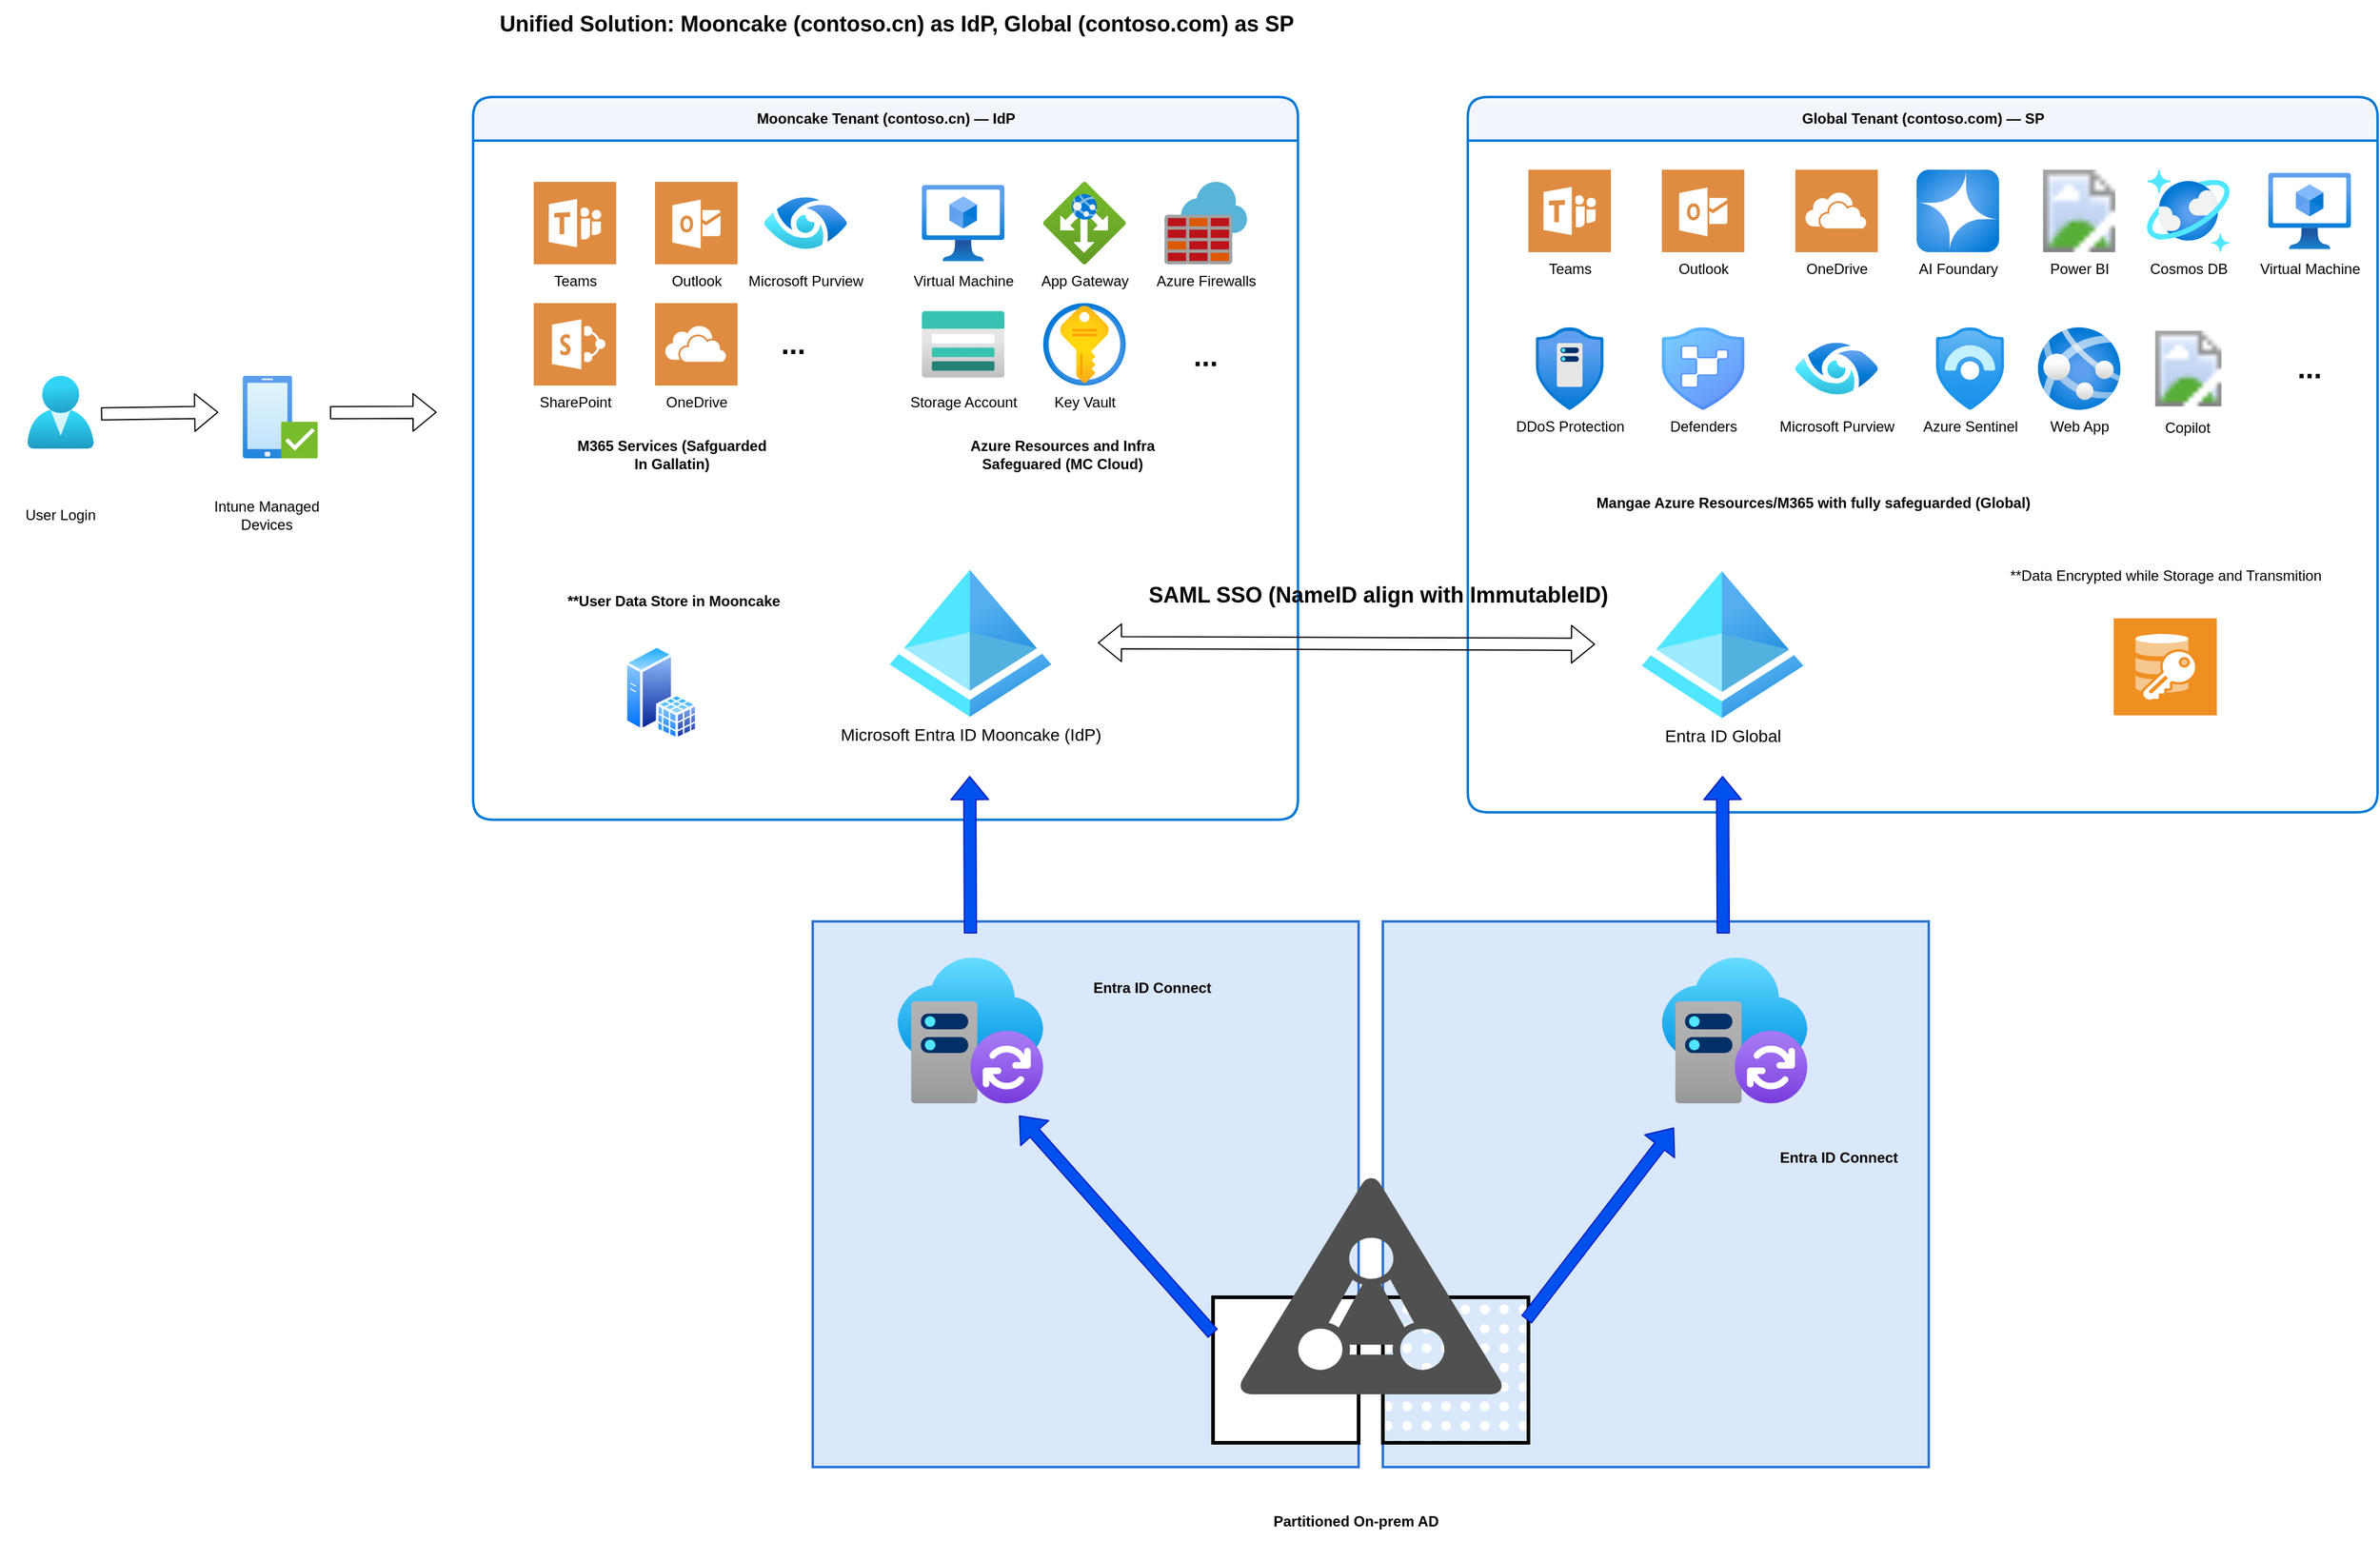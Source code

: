 <mxfile>
    <diagram name="Upstream Account View (MC as IdP)" id="upstream-view-1">
        <mxGraphModel dx="3956" dy="561" grid="1" gridSize="10" guides="1" tooltips="1" connect="1" arrows="1" fold="1" page="1" pageScale="1" pageWidth="1800" pageHeight="1000" math="0" shadow="0">
            <root>
                <mxCell id="0"/>
                <mxCell id="1" parent="0"/>
                <mxCell id="52" value="" style="whiteSpace=wrap;html=1;aspect=fixed;spacing=6;strokeWidth=2;fillColor=#dae8fc;strokeColor=light-dark(#2a71d5, #5c79a3);" vertex="1" parent="1">
                    <mxGeometry x="1090" y="820" width="450" height="450" as="geometry"/>
                </mxCell>
                <mxCell id="50" value="" style="whiteSpace=wrap;html=1;aspect=fixed;spacing=6;strokeWidth=2;fillColor=#dae8fc;strokeColor=light-dark(#2a71d5, #5c79a3);" vertex="1" parent="1">
                    <mxGeometry x="620" y="820" width="450" height="450" as="geometry"/>
                </mxCell>
                <mxCell id="39" value="" style="whiteSpace=wrap;html=1;aspect=fixed;spacing=6;labelBorderColor=default;strokeWidth=3;strokeColor=default;gradientColor=none;fillStyle=dots;glass=0;rounded=0;shadow=0;" vertex="1" parent="1">
                    <mxGeometry x="1090" y="1130" width="120" height="120" as="geometry"/>
                </mxCell>
                <mxCell id="38" value="" style="whiteSpace=wrap;html=1;aspect=fixed;spacing=6;strokeWidth=3;" vertex="1" parent="1">
                    <mxGeometry x="950" y="1130" width="120" height="120" as="geometry"/>
                </mxCell>
                <mxCell id="title" value="Unified Solution: Mooncake (contoso.cn) as IdP, Global (contoso.com) as SP" style="text;whiteSpace=wrap;html=1;align=left;verticalAlign=middle;fontSize=18;fontStyle=1;strokeColor=none;fillColor=none;" parent="1" vertex="1">
                    <mxGeometry x="360" y="60" width="1480" height="40" as="geometry"/>
                </mxCell>
                <mxCell id="user" value="" style="aspect=fixed;html=1;points=[];align=center;image;fontSize=14;image=img/lib/azure2/identity/Users.svg;" vertex="1" parent="1">
                    <mxGeometry x="-30" y="370" width="60" height="60" as="geometry"/>
                </mxCell>
                <mxCell id="user-label" value="User Login" style="text;whiteSpace=wrap;html=1;align=center;verticalAlign=middle;fontSize=12;" vertex="1" parent="1">
                    <mxGeometry x="-50" y="470" width="100" height="30" as="geometry"/>
                </mxCell>
                <mxCell id="mc-group" value="Mooncake Tenant (contoso.cn) — IdP" style="swimlane;rounded=1;html=1;horizontal=1;startSize=36;fillColor=#F2F6FC;strokeColor=#0078D4;strokeWidth=2;fontStyle=1" parent="1" vertex="1">
                    <mxGeometry x="340" y="140" width="680" height="596.11" as="geometry"/>
                </mxCell>
                <mxCell id="mc-vm" value="Virtual Machine" style="aspect=fixed;html=1;align=center;image;fontSize=12;image=img/lib/azure2/compute/Virtual_Machines_Classic.svg;points=[];" vertex="1" parent="mc-group">
                    <mxGeometry x="370" y="70" width="68" height="68" as="geometry"/>
                </mxCell>
                <mxCell id="mc-appgw" value="App Gateway" style="aspect=fixed;html=1;points=[];align=center;image;fontSize=12;image=img/lib/azure2/networking/Application_Gateways.svg;" vertex="1" parent="mc-group">
                    <mxGeometry x="470" y="70" width="68" height="68" as="geometry"/>
                </mxCell>
                <mxCell id="mc-sql" value="Azure Firewalls" style="aspect=fixed;html=1;align=center;image;fontSize=12;image=img/lib/mscae/Azure_Firewall.svg;sketch=0;points=[];" vertex="1" parent="mc-group">
                    <mxGeometry x="570" y="70" width="68" height="68" as="geometry"/>
                </mxCell>
                <mxCell id="mc-storage" value="Storage Account" style="aspect=fixed;html=1;points=[];align=center;image;fontSize=12;image=img/lib/azure2/storage/Storage_Accounts.svg;" vertex="1" parent="mc-group">
                    <mxGeometry x="370" y="170" width="68" height="68" as="geometry"/>
                </mxCell>
                <mxCell id="mc-keyvault" value="Key Vault" style="aspect=fixed;html=1;points=[];align=center;image;fontSize=12;image=img/lib/azure2/security/Key_Vaults.svg;" vertex="1" parent="mc-group">
                    <mxGeometry x="470" y="170" width="68" height="68" as="geometry"/>
                </mxCell>
                <mxCell id="mc-azure-label" value="Azure Resources and Infra Safeguared (MC Cloud)" style="text;whiteSpace=wrap;html=1;align=center;verticalAlign=middle;fontSize=12;fontStyle=1;" vertex="1" parent="mc-group">
                    <mxGeometry x="402" y="280" width="168" height="30" as="geometry"/>
                </mxCell>
                <mxCell id="4" value="..." style="text;whiteSpace=wrap;html=1;align=center;verticalAlign=middle;fontSize=24;fontStyle=1;" vertex="1" parent="mc-group">
                    <mxGeometry x="570" y="180" width="68" height="68" as="geometry"/>
                </mxCell>
                <mxCell id="mc-teams" value="Teams" style="aspect=fixed;html=1;align=center;image;fontSize=12;image=img/lib/microsoft_office_365/Microsoft_Teams.svg;sketch=0;pointerEvents=1;shadow=0;dashed=0;strokeColor=none;fillColor=#DF8C42;labelPosition=center;outlineConnect=0;shape=mxgraph.veeam2.microsoft_teams;" vertex="1" parent="mc-group">
                    <mxGeometry x="50" y="70" width="68" height="68" as="geometry"/>
                </mxCell>
                <mxCell id="mc-outlook" value="Outlook" style="aspect=fixed;html=1;align=center;image;fontSize=12;image=img/lib/microsoft_office_365/Microsoft_Outlook.svg;sketch=0;pointerEvents=1;shadow=0;dashed=0;strokeColor=none;fillColor=#DF8C42;labelPosition=center;outlineConnect=0;shape=mxgraph.veeam2.microsoft_outlook;" vertex="1" parent="mc-group">
                    <mxGeometry x="150" y="70" width="68" height="68" as="geometry"/>
                </mxCell>
                <mxCell id="mc-sharepoint" value="SharePoint" style="aspect=fixed;html=1;align=center;image;fontSize=12;image=img/lib/microsoft_office_365/Microsoft_SharePoint_Online.svg;sketch=0;pointerEvents=1;shadow=0;dashed=0;strokeColor=none;fillColor=#DF8C42;labelPosition=center;outlineConnect=0;shape=mxgraph.veeam2.microsoft_sharepoint;" vertex="1" parent="mc-group">
                    <mxGeometry x="50" y="170" width="68" height="68" as="geometry"/>
                </mxCell>
                <mxCell id="mc-onedrive" value="OneDrive" style="aspect=fixed;html=1;align=center;image;fontSize=12;image=img/lib/microsoft_office_365/Microsoft_OneDrive_for_Business.svg;sketch=0;pointerEvents=1;shadow=0;dashed=0;strokeColor=none;fillColor=#DF8C42;labelPosition=center;outlineConnect=0;shape=mxgraph.veeam2.microsoft_onedrive;" vertex="1" parent="mc-group">
                    <mxGeometry x="150" y="170" width="68" height="68" as="geometry"/>
                </mxCell>
                <mxCell id="mc-m365-label" value="M365 Services (Safguarded In Gallatin)" style="text;whiteSpace=wrap;html=1;align=center;verticalAlign=middle;fontSize=12;fontStyle=1;" vertex="1" parent="mc-group">
                    <mxGeometry x="80" y="280" width="168" height="30" as="geometry"/>
                </mxCell>
                <mxCell id="25" value="..." style="text;whiteSpace=wrap;html=1;align=center;verticalAlign=middle;fontSize=24;fontStyle=1;" vertex="1" parent="mc-group">
                    <mxGeometry x="230" y="170" width="68" height="68" as="geometry"/>
                </mxCell>
                <mxCell id="30" value="Microsoft Purview" style="aspect=fixed;html=1;align=center;image;fontSize=12;image=img/lib/azure2/databases/Azure_Purview_Accounts.svg;points=[];" vertex="1" parent="mc-group">
                    <mxGeometry x="240" y="70" width="68" height="68" as="geometry"/>
                </mxCell>
                <mxCell id="gl-group" value="Global Tenant (contoso.com) — SP" style="swimlane;rounded=1;html=1;horizontal=1;startSize=36;fillColor=#F2F6FC;strokeColor=#0078D4;strokeWidth=2;" parent="1" vertex="1">
                    <mxGeometry x="1160" y="140" width="750" height="590" as="geometry"/>
                </mxCell>
                <mxCell id="gl-webapp" value="Web App" style="aspect=fixed;html=1;points=[];align=center;image;fontSize=12;image=img/lib/azure2/app_services/App_Services.svg;" vertex="1" parent="gl-group">
                    <mxGeometry x="470" y="190" width="68" height="68" as="geometry"/>
                </mxCell>
                <mxCell id="gl-cosmosdb" value="Cosmos DB" style="aspect=fixed;html=1;points=[];align=center;image;fontSize=12;image=img/lib/azure2/databases/Azure_Cosmos_DB.svg;" vertex="1" parent="gl-group">
                    <mxGeometry x="560" y="60" width="68" height="68" as="geometry"/>
                </mxCell>
                <mxCell id="gl-azure-label" value="Mangae Azure Resources/M365 with fully safeguarded (Global)" style="text;whiteSpace=wrap;html=1;align=center;verticalAlign=middle;fontSize=12;fontStyle=1;" vertex="1" parent="gl-group">
                    <mxGeometry x="100" y="320" width="370" height="30" as="geometry"/>
                </mxCell>
                <mxCell id="5" value="Virtual Machine" style="aspect=fixed;html=1;align=center;image;fontSize=12;image=img/lib/azure2/compute/Virtual_Machines_Classic.svg;points=[];" vertex="1" parent="gl-group">
                    <mxGeometry x="660" y="60" width="68" height="68" as="geometry"/>
                </mxCell>
                <mxCell id="gl-power-platform" value="AI Foundary" style="aspect=fixed;html=1;align=center;image;fontSize=12;image=img/lib/azure2/ai_machine_learning/Azure_OpenAI.svg;points=[];" vertex="1" parent="gl-group">
                    <mxGeometry x="370" y="60" width="68" height="68" as="geometry"/>
                </mxCell>
                <mxCell id="gl-powerbi" value="Power BI" style="aspect=fixed;html=1;align=center;image;fontSize=12;image=img/lib/azure2/power_platform/PowerBI.svg;points=[];" vertex="1" parent="gl-group">
                    <mxGeometry x="470" y="60" width="68" height="68" as="geometry"/>
                </mxCell>
                <mxCell id="gl-sentinel" value="Azure Sentinel" style="aspect=fixed;html=1;points=[];align=center;image;fontSize=12;image=img/lib/azure2/security/Azure_Sentinel.svg;" vertex="1" parent="gl-group">
                    <mxGeometry x="380" y="190" width="68" height="68" as="geometry"/>
                </mxCell>
                <mxCell id="gl-defender-cloud" value="Defenders" style="aspect=fixed;html=1;align=center;image;fontSize=12;image=img/lib/azure2/security/MS_Defender_EASM.svg;points=[];" vertex="1" parent="gl-group">
                    <mxGeometry x="160" y="190" width="68" height="68" as="geometry"/>
                </mxCell>
                <mxCell id="gl-purview" value="Microsoft Purview" style="aspect=fixed;html=1;align=center;image;fontSize=12;image=img/lib/azure2/databases/Azure_Purview_Accounts.svg;points=[];" vertex="1" parent="gl-group">
                    <mxGeometry x="270" y="190" width="68" height="68" as="geometry"/>
                </mxCell>
                <mxCell id="gl-ellipsis" value="..." style="text;whiteSpace=wrap;html=1;align=center;verticalAlign=middle;fontSize=24;fontStyle=1;" vertex="1" parent="gl-group">
                    <mxGeometry x="660" y="190" width="68" height="68" as="geometry"/>
                </mxCell>
                <mxCell id="6" value="Teams" style="aspect=fixed;html=1;align=center;image;fontSize=12;image=img/lib/microsoft_office_365/Microsoft_Teams.svg;sketch=0;pointerEvents=1;shadow=0;dashed=0;strokeColor=none;fillColor=#DF8C42;labelPosition=center;outlineConnect=0;shape=mxgraph.veeam2.microsoft_teams;" vertex="1" parent="gl-group">
                    <mxGeometry x="50" y="60" width="68" height="68" as="geometry"/>
                </mxCell>
                <mxCell id="10" value="Outlook" style="aspect=fixed;html=1;align=center;image;fontSize=12;image=img/lib/microsoft_office_365/Microsoft_Outlook.svg;sketch=0;pointerEvents=1;shadow=0;dashed=0;strokeColor=none;fillColor=#DF8C42;labelPosition=center;outlineConnect=0;shape=mxgraph.veeam2.microsoft_outlook;" vertex="1" parent="gl-group">
                    <mxGeometry x="160" y="60" width="68" height="68" as="geometry"/>
                </mxCell>
                <mxCell id="12" value="OneDrive" style="aspect=fixed;html=1;align=center;image;fontSize=12;image=img/lib/microsoft_office_365/Microsoft_OneDrive_for_Business.svg;sketch=0;pointerEvents=1;shadow=0;dashed=0;strokeColor=none;fillColor=#DF8C42;labelPosition=center;outlineConnect=0;shape=mxgraph.veeam2.microsoft_onedrive;" vertex="1" parent="gl-group">
                    <mxGeometry x="270" y="60" width="68" height="68" as="geometry"/>
                </mxCell>
                <mxCell id="14" value="DDoS Protection" style="aspect=fixed;html=1;align=center;image;fontSize=12;image=img/lib/azure2/networking/DDoS_Protection_Plans.svg;sketch=0;pointerEvents=1;shadow=0;dashed=0;strokeColor=none;fillColor=#DF8C42;labelPosition=center;outlineConnect=0;shape=image;points=[];" vertex="1" parent="gl-group">
                    <mxGeometry x="50" y="190" width="68" height="68" as="geometry"/>
                </mxCell>
                <mxCell id="33" value="" style="shadow=0;dashed=0;html=1;strokeColor=none;fillColor=#EF8F21;labelPosition=center;verticalLabelPosition=bottom;verticalAlign=top;align=center;outlineConnect=0;shape=mxgraph.veeam.2d.end_to_end_encryption;" vertex="1" parent="gl-group">
                    <mxGeometry x="532.5" y="430" width="85" height="80" as="geometry"/>
                </mxCell>
                <mxCell id="34" value="**Data Encrypted while Storage and Transmition" style="text;html=1;align=center;verticalAlign=middle;resizable=0;points=[];autosize=1;strokeColor=none;fillColor=none;" vertex="1" parent="gl-group">
                    <mxGeometry x="435" y="380" width="280" height="30" as="geometry"/>
                </mxCell>
                <mxCell id="53" value="" style="image;aspect=fixed;html=1;points=[];align=center;fontSize=12;image=img/lib/azure2/power_platform/CopilotStudio.svg;" vertex="1" parent="gl-group">
                    <mxGeometry x="560" y="192.84" width="68" height="62.32" as="geometry"/>
                </mxCell>
                <mxCell id="54" value="Copilot" style="text;html=1;align=center;verticalAlign=middle;resizable=0;points=[];autosize=1;strokeColor=none;fillColor=none;" vertex="1" parent="gl-group">
                    <mxGeometry x="562.5" y="258" width="60" height="30" as="geometry"/>
                </mxCell>
                <mxCell id="mc-entra" value="Microsoft Entra ID Mooncake (IdP)" style="aspect=fixed;html=1;points=[];align=center;image;fontSize=14;image=img/lib/azure2/identity/Azure_Active_Directory.svg;fontFamily=Helvetica;fontColor=default;strokeColor=#0078D4;strokeWidth=2;fillColor=#E6F2FB;" parent="1" vertex="1">
                    <mxGeometry x="645" y="530" width="210" height="121.15" as="geometry"/>
                </mxCell>
                <mxCell id="22" value="" style="shape=flexArrow;endArrow=classic;startArrow=classic;html=1;" edge="1" parent="1" target="gl-sp">
                    <mxGeometry width="100" height="100" relative="1" as="geometry">
                        <mxPoint x="855" y="590.08" as="sourcePoint"/>
                        <mxPoint x="1265" y="591.15" as="targetPoint"/>
                    </mxGeometry>
                </mxCell>
                <mxCell id="23" value="&lt;b&gt;**User Data Store in Mooncake&lt;/b&gt;" style="text;html=1;align=center;verticalAlign=middle;resizable=0;points=[];autosize=1;strokeColor=none;fillColor=none;" vertex="1" parent="1">
                    <mxGeometry x="405" y="541.15" width="200" height="30" as="geometry"/>
                </mxCell>
                <mxCell id="24" value="" style="shape=image;whiteSpace=wrap;html=1;boundedLbl=1;backgroundOutline=1;size=15;labelBackgroundColor=default;verticalAlign=top;verticalLabelPosition=bottom;aspect=fixed;perimeter=ellipsePerimeter;shadow=0;dashed=0;spacingTop=3;image=img/lib/active_directory/sql_server.svg;" vertex="1" parent="1">
                    <mxGeometry x="465" y="591.15" width="60" height="80" as="geometry"/>
                </mxCell>
                <mxCell id="gl-sp" value="Entra ID Global" style="aspect=fixed;html=1;points=[];align=center;image;fontSize=14;image=img/lib/azure2/identity/Azure_Active_Directory.svg;fontFamily=Helvetica;fontColor=default;strokeColor=#0078D4;strokeWidth=1.5;fillColor=#FFFFFF;" parent="1" vertex="1">
                    <mxGeometry x="1265" y="531.15" width="210" height="121.15" as="geometry"/>
                </mxCell>
                <mxCell id="19" value="SAML SSO (NameID align with ImmutableID)" style="text;whiteSpace=wrap;html=1;align=left;verticalAlign=middle;fontSize=18;fontStyle=1;strokeColor=none;fillColor=none;" vertex="1" parent="1">
                    <mxGeometry x="895" y="531.15" width="610" height="40" as="geometry"/>
                </mxCell>
                <mxCell id="26" value="" style="image;aspect=fixed;html=1;points=[];align=center;fontSize=12;image=img/lib/azure2/intune/Device_Compliance.svg;" vertex="1" parent="1">
                    <mxGeometry x="150" y="370" width="62" height="68" as="geometry"/>
                </mxCell>
                <mxCell id="28" value="" style="shape=flexArrow;endArrow=classic;html=1;exitX=1.054;exitY=0.524;exitDx=0;exitDy=0;exitPerimeter=0;" edge="1" parent="1" source="user">
                    <mxGeometry width="50" height="50" relative="1" as="geometry">
                        <mxPoint x="40" y="404" as="sourcePoint"/>
                        <mxPoint x="130" y="400" as="targetPoint"/>
                    </mxGeometry>
                </mxCell>
                <mxCell id="29" value="Intune Managed Devices" style="text;whiteSpace=wrap;html=1;align=center;verticalAlign=middle;fontSize=12;" vertex="1" parent="1">
                    <mxGeometry x="120" y="470" width="100" height="30" as="geometry"/>
                </mxCell>
                <mxCell id="31" value="" style="shape=flexArrow;endArrow=classic;html=1;exitX=1.054;exitY=0.524;exitDx=0;exitDy=0;exitPerimeter=0;" edge="1" parent="1">
                    <mxGeometry width="50" height="50" relative="1" as="geometry">
                        <mxPoint x="222" y="400.41" as="sourcePoint"/>
                        <mxPoint x="310" y="400" as="targetPoint"/>
                    </mxGeometry>
                </mxCell>
                <mxCell id="35" value="" style="sketch=0;pointerEvents=1;shadow=0;dashed=0;html=1;strokeColor=none;fillColor=#505050;labelPosition=center;verticalLabelPosition=bottom;verticalAlign=top;outlineConnect=0;align=center;shape=mxgraph.office.security.active_directory;" vertex="1" parent="1">
                    <mxGeometry x="970" y="1030" width="220" height="180" as="geometry"/>
                </mxCell>
                <mxCell id="36" value="" style="image;aspect=fixed;html=1;points=[];align=center;fontSize=12;image=img/lib/azure2/other/Entra_Connect_Sync.svg;" vertex="1" parent="1">
                    <mxGeometry x="690" y="850" width="120" height="120" as="geometry"/>
                </mxCell>
                <mxCell id="37" value="" style="image;aspect=fixed;html=1;points=[];align=center;fontSize=12;image=img/lib/azure2/other/Entra_Connect_Sync.svg;" vertex="1" parent="1">
                    <mxGeometry x="1320" y="850" width="120" height="120" as="geometry"/>
                </mxCell>
                <mxCell id="41" value="" style="shape=flexArrow;endArrow=classic;html=1;fillColor=#0050ef;strokeColor=#001DBC;" edge="1" parent="1">
                    <mxGeometry width="50" height="50" relative="1" as="geometry">
                        <mxPoint x="750" y="830" as="sourcePoint"/>
                        <mxPoint x="749.41" y="700" as="targetPoint"/>
                    </mxGeometry>
                </mxCell>
                <mxCell id="42" value="" style="shape=flexArrow;endArrow=classic;html=1;fillColor=#0050ef;strokeColor=#001DBC;" edge="1" parent="1">
                    <mxGeometry width="50" height="50" relative="1" as="geometry">
                        <mxPoint x="1370.59" y="830" as="sourcePoint"/>
                        <mxPoint x="1370" y="700" as="targetPoint"/>
                    </mxGeometry>
                </mxCell>
                <mxCell id="44" value="" style="shape=flexArrow;endArrow=classic;html=1;exitX=0.986;exitY=0.154;exitDx=0;exitDy=0;exitPerimeter=0;fillColor=#0050ef;strokeColor=#001DBC;" edge="1" parent="1" source="39">
                    <mxGeometry width="50" height="50" relative="1" as="geometry">
                        <mxPoint x="1541" y="1210" as="sourcePoint"/>
                        <mxPoint x="1330" y="990" as="targetPoint"/>
                    </mxGeometry>
                </mxCell>
                <mxCell id="46" value="Entra ID Connect" style="text;whiteSpace=wrap;html=1;align=center;verticalAlign=middle;fontSize=12;fontStyle=1;" vertex="1" parent="1">
                    <mxGeometry x="816" y="860" width="168" height="30" as="geometry"/>
                </mxCell>
                <mxCell id="47" value="Entra ID Connect" style="text;whiteSpace=wrap;html=1;align=center;verticalAlign=middle;fontSize=12;fontStyle=1;" vertex="1" parent="1">
                    <mxGeometry x="1382" y="1000" width="168" height="30" as="geometry"/>
                </mxCell>
                <mxCell id="48" value="Partitioned On-prem AD" style="text;whiteSpace=wrap;html=1;align=center;verticalAlign=middle;fontSize=12;fontStyle=1;" vertex="1" parent="1">
                    <mxGeometry x="984" y="1300" width="168" height="30" as="geometry"/>
                </mxCell>
                <mxCell id="56" value="" style="shape=flexArrow;endArrow=classic;html=1;exitX=0;exitY=0.25;exitDx=0;exitDy=0;fillColor=#0050ef;strokeColor=#001DBC;" edge="1" parent="1" source="38">
                    <mxGeometry width="50" height="50" relative="1" as="geometry">
                        <mxPoint x="483" y="1199" as="sourcePoint"/>
                        <mxPoint x="790" y="980" as="targetPoint"/>
                    </mxGeometry>
                </mxCell>
            </root>
        </mxGraphModel>
    </diagram>
</mxfile>